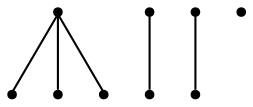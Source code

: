 digraph G {
0 [shape=point, label="1"];
1 [shape=point, label="2"];
2 [shape=point, label="3"];
3 [shape=point, label="4"];
4 [shape=point, label="5"];
5 [shape=point, label="6"];
6 [shape=point, label="7"];
7 [shape=point, label="8"];
8 [shape=point, label="9"];
0 -> 1 [ dir="none"];
0 -> 2 [ dir="none"];
0 -> 3 [ dir="none"];
4 -> 5 [ dir="none"];
6 -> 7 [ dir="none"];
}
